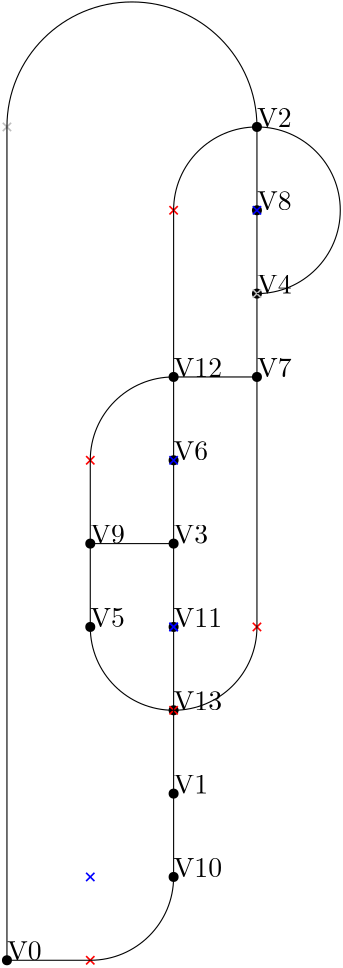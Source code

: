 <?xml version="1.0"?>
    <!DOCTYPE ipe SYSTEM "ipe.dtd">
    <ipe version="70005" creator="Ipe 7.1.4">
    <info created="D:20131106154934" modified="D:20131106160041"/>
    <preamble>\usepackage[english]{babel}</preamble>
    <ipestyle name="basic">
    <symbol name="arrow/arc(spx)">
    <path stroke="sym-stroke" fill="sym-stroke" pen="sym-pen">
    0 0 m
    -1 0.333 l
    -1 -0.333 l
    h
    </path>
    </symbol>
    <symbol name="arrow/farc(spx)">
    <path stroke="sym-stroke" fill="white" pen="sym-pen">
    0 0 m
    -1 0.333 l
    -1 -0.333 l
    h
    </path>
    </symbol>
    <symbol name="mark/circle(sx)" transformations="translations">
    <path fill="sym-stroke">
    0.6 0 0 0.6 0 0 e
    0.4 0 0 0.4 0 0 e
    </path>
    </symbol>
    <symbol name="mark/disk(sx)" transformations="translations">
    <path fill="sym-stroke">
    0.6 0 0 0.6 0 0 e
    </path>
    </symbol>
    <symbol name="mark/fdisk(sfx)" transformations="translations">
    <group>
    <path fill="sym-fill">
    0.5 0 0 0.5 0 0 e
    </path>
    <path fill="sym-stroke" fillrule="eofill">
    0.6 0 0 0.6 0 0 e
    0.4 0 0 0.4 0 0 e
    </path>
    </group>
    </symbol>
    <symbol name="mark/box(sx)" transformations="translations">
    <path fill="sym-stroke" fillrule="eofill">
    -0.6 -0.6 m
    0.6 -0.6 l
    0.6 0.6 l
    -0.6 0.6 l
    h
    -0.4 -0.4 m
    0.4 -0.4 l
    0.4 0.4 l
    -0.4 0.4 l
    h
    </path>
    </symbol>
    <symbol name="mark/square(sx)" transformations="translations">
    <path fill="sym-stroke">
    -0.6 -0.6 m
    0.6 -0.6 l
    0.6 0.6 l
    -0.6 0.6 l
    h
    </path>
    </symbol>
    <symbol name="mark/fsquare(sfx)" transformations="translations">
    <group>
    <path fill="sym-fill">
    -0.5 -0.5 m
    0.5 -0.5 l
    0.5 0.5 l
    -0.5 0.5 l
    h
    </path>
    <path fill="sym-stroke" fillrule="eofill">
    -0.6 -0.6 m
    0.6 -0.6 l
    0.6 0.6 l
    -0.6 0.6 l
    h
    -0.4 -0.4 m
    0.4 -0.4 l
    0.4 0.4 l
    -0.4 0.4 l
    h
    </path>
    </group>
    </symbol>
    <symbol name="mark/cross(sx)" transformations="translations">
    <group>
    <path fill="sym-stroke">
    -0.43 -0.57 m
    0.57 0.43 l
    0.43 0.57 l
    -0.57 -0.43 l
    h
    </path>
    <path fill="sym-stroke">
    -0.43 0.57 m
    0.57 -0.43 l
    0.43 -0.57 l
    -0.57 0.43 l
    h
    </path>
    </group>
    </symbol>
    <symbol name="arrow/fnormal(spx)">
    <path stroke="sym-stroke" fill="white" pen="sym-pen">
    0 0 m
    -1 0.333 l
    -1 -0.333 l
    h
    </path>
    </symbol>
    <symbol name="arrow/pointed(spx)">
    <path stroke="sym-stroke" fill="sym-stroke" pen="sym-pen">
    0 0 m
    -1 0.333 l
    -0.8 0 l
    -1 -0.333 l
    h
    </path>
    </symbol>
    <symbol name="arrow/fpointed(spx)">
    <path stroke="sym-stroke" fill="white" pen="sym-pen">
    0 0 m
    -1 0.333 l
    -0.8 0 l
    -1 -0.333 l
    h
    </path>
    </symbol>
    <symbol name="arrow/linear(spx)">
    <path stroke="sym-stroke" pen="sym-pen">
    -1 0.333 m
    0 0 l
    -1 -0.333 l
    </path>
    </symbol>
    <symbol name="arrow/fdouble(spx)">
    <path stroke="sym-stroke" fill="white" pen="sym-pen">
    0 0 m
    -1 0.333 l
    -1 -0.333 l
    h
    -1 0 m
    -2 0.333 l
    -2 -0.333 l
    h
    </path>
    </symbol>
    <symbol name="arrow/double(spx)">
    <path stroke="sym-stroke" fill="sym-stroke" pen="sym-pen">
    0 0 m
    -1 0.333 l
    -1 -0.333 l
    h
    -1 0 m
    -2 0.333 l
    -2 -0.333 l
    h
    </path>
    </symbol>
    <pen name="heavier" value="0.8"/>
    <pen name="fat" value="1.2"/>
    <pen name="ultrafat" value="2"/>
    <symbolsize name="large" value="5"/>
    <symbolsize name="small" value="2"/>
    <symbolsize name="tiny" value="1.1"/>
    <arrowsize name="large" value="10"/>
    <arrowsize name="small" value="5"/>
    <arrowsize name="tiny" value="3"/>
    <color name="red" value="1 0 0"/>
    <color name="green" value="0 1 0"/>
    <color name="blue" value="0 0 1"/>
    <color name="yellow" value="1 1 0"/>
    <color name="orange" value="1 0.647 0"/>
    <color name="gold" value="1 0.843 0"/>
    <color name="purple" value="0.627 0.125 0.941"/>
    <color name="gray" value="0.745"/>
    <color name="brown" value="0.647 0.165 0.165"/>
    <color name="navy" value="0 0 0.502"/>
    <color name="pink" value="1 0.753 0.796"/>
    <color name="seagreen" value="0.18 0.545 0.341"/>
    <color name="turquoise" value="0.251 0.878 0.816"/>
    <color name="violet" value="0.933 0.51 0.933"/>
    <color name="darkblue" value="0 0 0.545"/>
    <color name="darkcyan" value="0 0.545 0.545"/>
    <color name="darkgray" value="0.663"/>
    <color name="darkgreen" value="0 0.392 0"/>
    <color name="darkmagenta" value="0.545 0 0.545"/>
    <color name="darkorange" value="1 0.549 0"/>
    <color name="darkred" value="0.545 0 0"/>
    <color name="lightblue" value="0.678 0.847 0.902"/>
    <color name="lightcyan" value="0.878 1 1"/>
    <color name="lightgray" value="0.827"/>
    <color name="lightgreen" value="0.565 0.933 0.565"/>
    <color name="lightyellow" value="1 1 0.878"/>
    <dashstyle name="dashed" value="[4] 0"/>
    <dashstyle name="dotted" value="[1 3] 0"/>
    <dashstyle name="dash dotted" value="[4 2 1 2] 0"/>
    <dashstyle name="dash dot dotted" value="[4 2 1 2 1 2] 0"/>
    <textsize name="large" value="\large"/>
    <textsize name="Large" value="\Large"/>
    <textsize name="LARGE" value="\LARGE"/>
    <textsize name="huge" value="\huge"/>
    <textsize name="Huge" value="\Huge"/>
    <textsize name="small" value="\small"/>
    <textsize name="footnote" value="\footnotesize"/>
    <textsize name="tiny" value="\tiny"/>
    <textstyle name="center" begin="\begin{center}" end="\end{center}"/>
    <textstyle name="itemize" begin="\begin{itemize}" end="\end{itemize}"/>
    <textstyle name="item" begin="\begin{itemize}\item{}" end="\end{itemize}"/>
    <gridsize name="4 pts" value="4"/>
    <gridsize name="8 pts (~3 mm)" value="8"/>
    <gridsize name="16 pts (~6 mm)" value="16"/>
    <gridsize name="32 pts (~12 mm)" value="32"/>
    <gridsize name="10 pts (~3.5 mm)" value="10"/>
    <gridsize name="20 pts (~7 mm)" value="20"/>
    <gridsize name="14 pts (~5 mm)" value="14"/>
    <gridsize name="28 pts (~10 mm)" value="28"/>
    <gridsize name="56 pts (~20 mm)" value="56"/>
    <anglesize name="90 deg" value="90"/>
    <anglesize name="60 deg" value="60"/>
    <anglesize name="45 deg" value="45"/>
    <anglesize name="30 deg" value="30"/>
    <anglesize name="22.5 deg" value="22.5"/>
    <tiling name="falling" angle="-60" step="4" width="1"/>
    <tiling name="rising" angle="30" step="4" width="1"/>
    <layout paper="1000 1000" origin="0 0" frame="1000 1000" skip="32" crop="yes"/>
    </ipestyle>
    <page>
    <layer name="alpha"/>
    <view layers="alpha" active="alpha"/>
<use name="mark/disk(sx)" pos="400 500" size="normal" stroke="black"/>
<text transformations="translations" pos="400 500" stroke="black" type="label" width="190" height="10" depth="0" valign="baseline" size="normal">V0</text><use name="mark/disk(sx)" pos="460 560" size="normal" stroke="black"/>
<text transformations="translations" pos="460 560" stroke="black" type="label" width="190" height="10" depth="0" valign="baseline" size="normal">V1</text><use name="mark/disk(sx)" pos="490 800" size="normal" stroke="black"/>
<text transformations="translations" pos="490 800" stroke="black" type="label" width="190" height="10" depth="0" valign="baseline" size="normal">V2</text><use name="mark/disk(sx)" pos="460 650" size="normal" stroke="black"/>
<text transformations="translations" pos="460 650" stroke="black" type="label" width="190" height="10" depth="0" valign="baseline" size="normal">V3</text><use name="mark/disk(sx)" pos="490 740" size="normal" stroke="black"/>
<text transformations="translations" pos="490 740" stroke="black" type="label" width="190" height="10" depth="0" valign="baseline" size="normal">V4</text><use name="mark/disk(sx)" pos="430 620" size="normal" stroke="black"/>
<text transformations="translations" pos="430 620" stroke="black" type="label" width="190" height="10" depth="0" valign="baseline" size="normal">V5</text><use name="mark/disk(sx)" pos="460 680" size="normal" stroke="black"/>
<text transformations="translations" pos="460 680" stroke="black" type="label" width="190" height="10" depth="0" valign="baseline" size="normal">V6</text><use name="mark/disk(sx)" pos="490 710" size="normal" stroke="black"/>
<text transformations="translations" pos="490 710" stroke="black" type="label" width="190" height="10" depth="0" valign="baseline" size="normal">V7</text><use name="mark/disk(sx)" pos="490 770" size="normal" stroke="black"/>
<text transformations="translations" pos="490 770" stroke="black" type="label" width="190" height="10" depth="0" valign="baseline" size="normal">V8</text><use name="mark/disk(sx)" pos="430 650" size="normal" stroke="black"/>
<text transformations="translations" pos="430 650" stroke="black" type="label" width="190" height="10" depth="0" valign="baseline" size="normal">V9</text><use name="mark/disk(sx)" pos="460 530" size="normal" stroke="black"/>
<text transformations="translations" pos="460 530" stroke="black" type="label" width="190" height="10" depth="0" valign="baseline" size="normal">V10</text><use name="mark/disk(sx)" pos="460 620" size="normal" stroke="black"/>
<text transformations="translations" pos="460 620" stroke="black" type="label" width="190" height="10" depth="0" valign="baseline" size="normal">V11</text><use name="mark/disk(sx)" pos="460 710" size="normal" stroke="black"/>
<text transformations="translations" pos="460 710" stroke="black" type="label" width="190" height="10" depth="0" valign="baseline" size="normal">V12</text><use name="mark/disk(sx)" pos="460 590" size="normal" stroke="black"/>
<text transformations="translations" pos="460 590" stroke="black" type="label" width="190" height="10" depth="0" valign="baseline" size="normal">V13</text><use name="mark/cross(sx)" pos="400 800" size="normal" stroke="gray"/>
<path stroke="black" pen="normal" dash="normal">
 400 500 m
 400 800 l
 </path>
<path stroke="black" pen="normal" dash="normal">
 490 800 m
 45,000 0 0 45,000 445 800 400 800 a
</path>
<path stroke="black" pen="normal" dash="normal">
 460 680 m
 460 650 l
 </path>
<path stroke="black" pen="normal" dash="normal">
 490 710 m
 490 740 l
 </path>
<path stroke="black" pen="normal" dash="normal">
 490 740 m
 490 770 l
 </path>
<path stroke="black" pen="normal" dash="normal">
 430 620 m
 430 650 l
 </path>
<path stroke="black" pen="normal" dash="normal">
 430 650 m
 460 650 l
 </path>
<path stroke="black" pen="normal" dash="normal">
 490 770 m
 490 800 l
 </path>
<path stroke="black" pen="normal" dash="normal">
 460 560 m
 460 530 l
 </path>
<use name="mark/cross(sx)" pos="430 530" size="normal" stroke="blue"/>
<use name="mark/cross(sx)" pos="430 500" size="normal" stroke="red"/>
<path stroke="black" pen="normal" dash="normal">
 400 500 m
 430 500 l
 </path>
<path stroke="black" pen="normal" dash="normal">
 430 500 m
 30,000 0 0 30,000 430 530 460 530 a
</path>
<path stroke="black" pen="normal" dash="normal">
 460 620 m
 460 650 l
 </path>
<use name="mark/cross(sx)" pos="490 740" size="normal" stroke="gray"/>
<path stroke="black" pen="normal" dash="normal">
 490 740 m
 490 740 l
 </path>
<path stroke="black" pen="normal" dash="normal">
 490 740 m
 30,000 0 0 30,000 490 770 490 800 a
</path>
<use name="mark/cross(sx)" pos="490 770" size="normal" stroke="blue"/>
<use name="mark/cross(sx)" pos="460 770" size="normal" stroke="red"/>
<path stroke="black" pen="normal" dash="normal">
 460 710 m
 460 770 l
 </path>
<path stroke="black" pen="normal" dash="normal">
 490 800 m
 30,000 0 0 30,000 490 770 460 770 a
</path>
<path stroke="black" pen="normal" dash="normal">
 460 710 m
 460 680 l
 </path>
<use name="mark/cross(sx)" pos="460 680" size="normal" stroke="blue"/>
<use name="mark/cross(sx)" pos="430 680" size="normal" stroke="red"/>
<path stroke="black" pen="normal" dash="normal">
 430 650 m
 430 680 l
 </path>
<path stroke="black" pen="normal" dash="normal">
 460 710 m
 30,000 0 0 30,000 460 680 430 680 a
</path>
<path stroke="black" pen="normal" dash="normal">
 460 710 m
 490 710 l
 </path>
<use name="mark/cross(sx)" pos="460 620" size="normal" stroke="blue"/>
<use name="mark/cross(sx)" pos="460 590" size="normal" stroke="red"/>
<path stroke="black" pen="normal" dash="normal">
 460 590 m
 460 590 l
 </path>
<path stroke="black" pen="normal" dash="normal">
 430 620 m
 30,000 0 0 30,000 460 620 460 590 a
</path>
<path stroke="black" pen="normal" dash="normal">
 460 590 m
 460 560 l
 </path>
<path stroke="black" pen="normal" dash="normal">
 460 590 m
 460 620 l
 </path>
<use name="mark/cross(sx)" pos="460 620" size="normal" stroke="blue"/>
<use name="mark/cross(sx)" pos="490 620" size="normal" stroke="red"/>
<path stroke="black" pen="normal" dash="normal">
 490 710 m
 490 620 l
 </path>
<path stroke="black" pen="normal" dash="normal">
 460 590 m
 30,000 0 0 30,000 460 620 490 620 a
</path>
</page>
</ipe>
